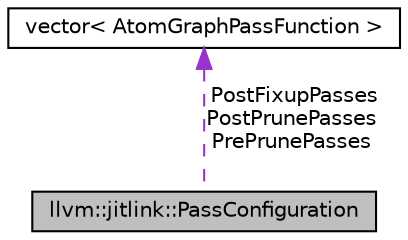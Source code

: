 digraph "llvm::jitlink::PassConfiguration"
{
 // LATEX_PDF_SIZE
  bgcolor="transparent";
  edge [fontname="Helvetica",fontsize="10",labelfontname="Helvetica",labelfontsize="10"];
  node [fontname="Helvetica",fontsize="10",shape="box"];
  Node1 [label="llvm::jitlink::PassConfiguration",height=0.2,width=0.4,color="black", fillcolor="grey75", style="filled", fontcolor="black",tooltip="An atom graph pass configuration, consisting of a list of pre-prune, post-prune, and post-fixup passe..."];
  Node2 -> Node1 [dir="back",color="darkorchid3",fontsize="10",style="dashed",label=" PostFixupPasses\nPostPrunePasses\nPrePrunePasses" ,fontname="Helvetica"];
  Node2 [label="vector\< AtomGraphPassFunction \>",height=0.2,width=0.4,color="black",tooltip=" "];
}
